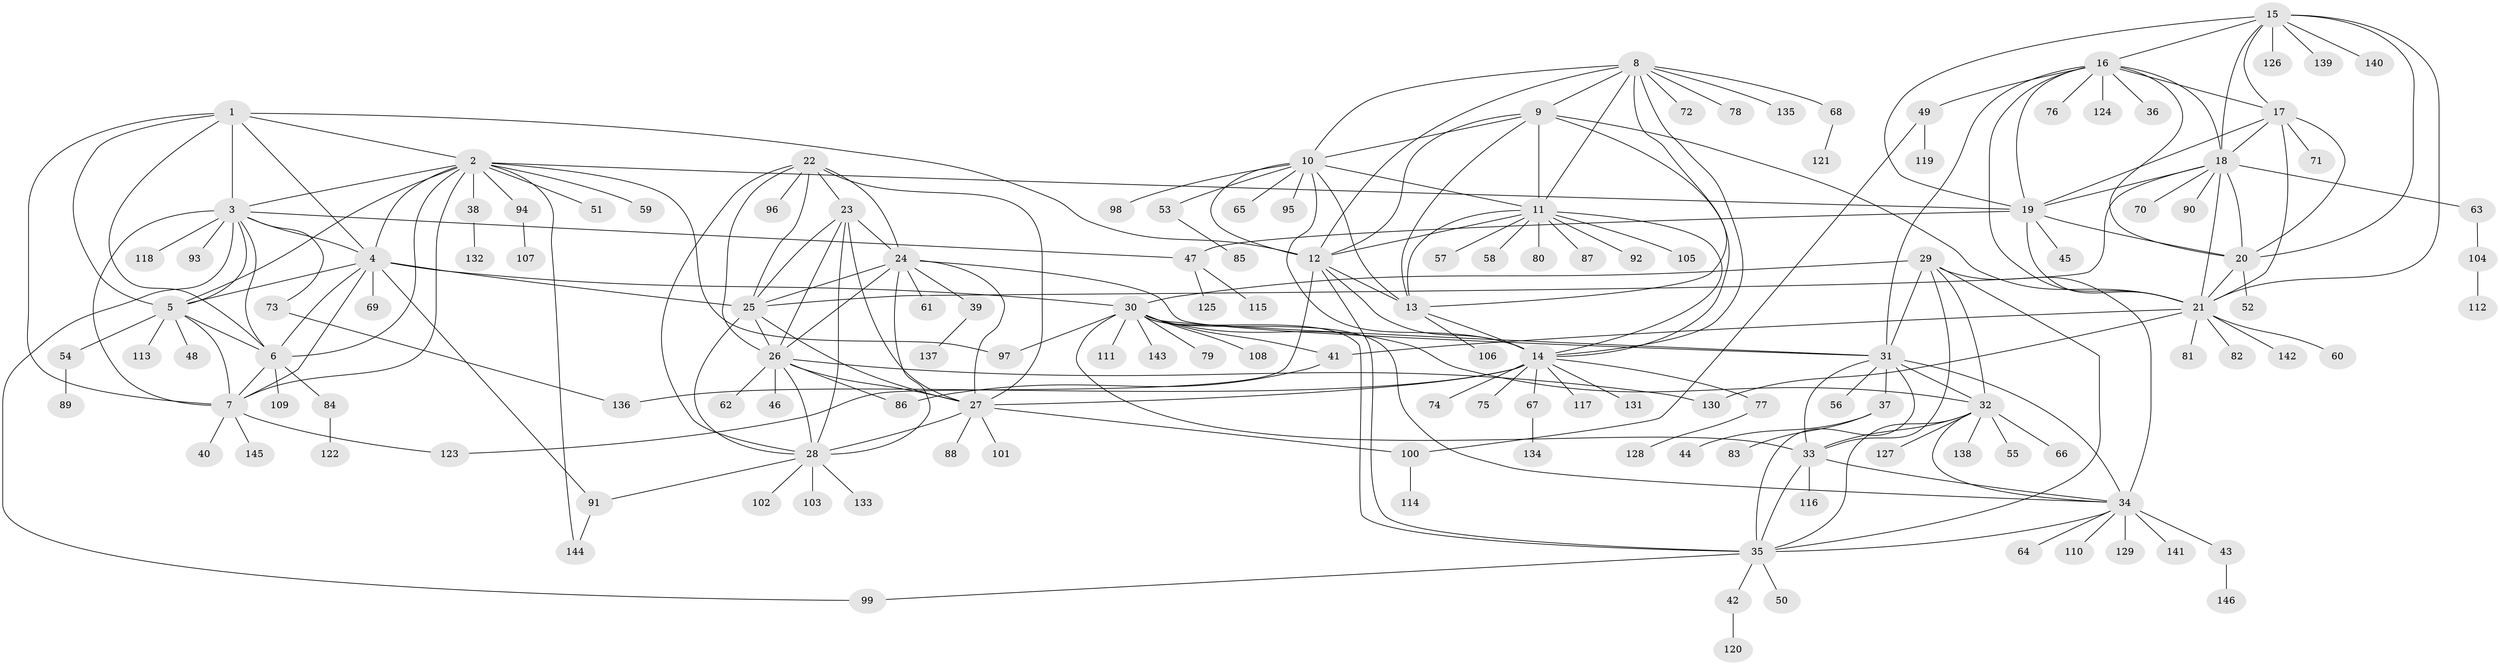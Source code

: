 // coarse degree distribution, {9: 0.017699115044247787, 12: 0.035398230088495575, 14: 0.017699115044247787, 7: 0.017699115044247787, 8: 0.07079646017699115, 4: 0.008849557522123894, 11: 0.017699115044247787, 6: 0.008849557522123894, 5: 0.017699115044247787, 10: 0.008849557522123894, 2: 0.07079646017699115, 1: 0.672566371681416, 3: 0.035398230088495575}
// Generated by graph-tools (version 1.1) at 2025/42/03/06/25 10:42:12]
// undirected, 146 vertices, 237 edges
graph export_dot {
graph [start="1"]
  node [color=gray90,style=filled];
  1;
  2;
  3;
  4;
  5;
  6;
  7;
  8;
  9;
  10;
  11;
  12;
  13;
  14;
  15;
  16;
  17;
  18;
  19;
  20;
  21;
  22;
  23;
  24;
  25;
  26;
  27;
  28;
  29;
  30;
  31;
  32;
  33;
  34;
  35;
  36;
  37;
  38;
  39;
  40;
  41;
  42;
  43;
  44;
  45;
  46;
  47;
  48;
  49;
  50;
  51;
  52;
  53;
  54;
  55;
  56;
  57;
  58;
  59;
  60;
  61;
  62;
  63;
  64;
  65;
  66;
  67;
  68;
  69;
  70;
  71;
  72;
  73;
  74;
  75;
  76;
  77;
  78;
  79;
  80;
  81;
  82;
  83;
  84;
  85;
  86;
  87;
  88;
  89;
  90;
  91;
  92;
  93;
  94;
  95;
  96;
  97;
  98;
  99;
  100;
  101;
  102;
  103;
  104;
  105;
  106;
  107;
  108;
  109;
  110;
  111;
  112;
  113;
  114;
  115;
  116;
  117;
  118;
  119;
  120;
  121;
  122;
  123;
  124;
  125;
  126;
  127;
  128;
  129;
  130;
  131;
  132;
  133;
  134;
  135;
  136;
  137;
  138;
  139;
  140;
  141;
  142;
  143;
  144;
  145;
  146;
  1 -- 2;
  1 -- 3;
  1 -- 4;
  1 -- 5;
  1 -- 6;
  1 -- 7;
  1 -- 12;
  2 -- 3;
  2 -- 4;
  2 -- 5;
  2 -- 6;
  2 -- 7;
  2 -- 19;
  2 -- 38;
  2 -- 51;
  2 -- 59;
  2 -- 94;
  2 -- 97;
  2 -- 144;
  3 -- 4;
  3 -- 5;
  3 -- 6;
  3 -- 7;
  3 -- 47;
  3 -- 73;
  3 -- 93;
  3 -- 99;
  3 -- 118;
  4 -- 5;
  4 -- 6;
  4 -- 7;
  4 -- 25;
  4 -- 30;
  4 -- 69;
  4 -- 91;
  5 -- 6;
  5 -- 7;
  5 -- 48;
  5 -- 54;
  5 -- 113;
  6 -- 7;
  6 -- 84;
  6 -- 109;
  7 -- 40;
  7 -- 123;
  7 -- 145;
  8 -- 9;
  8 -- 10;
  8 -- 11;
  8 -- 12;
  8 -- 13;
  8 -- 14;
  8 -- 68;
  8 -- 72;
  8 -- 78;
  8 -- 135;
  9 -- 10;
  9 -- 11;
  9 -- 12;
  9 -- 13;
  9 -- 14;
  9 -- 21;
  10 -- 11;
  10 -- 12;
  10 -- 13;
  10 -- 14;
  10 -- 53;
  10 -- 65;
  10 -- 95;
  10 -- 98;
  11 -- 12;
  11 -- 13;
  11 -- 14;
  11 -- 57;
  11 -- 58;
  11 -- 80;
  11 -- 87;
  11 -- 92;
  11 -- 105;
  12 -- 13;
  12 -- 14;
  12 -- 35;
  12 -- 123;
  13 -- 14;
  13 -- 106;
  14 -- 27;
  14 -- 67;
  14 -- 74;
  14 -- 75;
  14 -- 77;
  14 -- 117;
  14 -- 131;
  14 -- 136;
  15 -- 16;
  15 -- 17;
  15 -- 18;
  15 -- 19;
  15 -- 20;
  15 -- 21;
  15 -- 126;
  15 -- 139;
  15 -- 140;
  16 -- 17;
  16 -- 18;
  16 -- 19;
  16 -- 20;
  16 -- 21;
  16 -- 31;
  16 -- 36;
  16 -- 49;
  16 -- 76;
  16 -- 124;
  17 -- 18;
  17 -- 19;
  17 -- 20;
  17 -- 21;
  17 -- 71;
  18 -- 19;
  18 -- 20;
  18 -- 21;
  18 -- 25;
  18 -- 63;
  18 -- 70;
  18 -- 90;
  19 -- 20;
  19 -- 21;
  19 -- 45;
  19 -- 47;
  20 -- 21;
  20 -- 52;
  21 -- 41;
  21 -- 60;
  21 -- 81;
  21 -- 82;
  21 -- 130;
  21 -- 142;
  22 -- 23;
  22 -- 24;
  22 -- 25;
  22 -- 26;
  22 -- 27;
  22 -- 28;
  22 -- 96;
  23 -- 24;
  23 -- 25;
  23 -- 26;
  23 -- 27;
  23 -- 28;
  24 -- 25;
  24 -- 26;
  24 -- 27;
  24 -- 28;
  24 -- 31;
  24 -- 39;
  24 -- 61;
  25 -- 26;
  25 -- 27;
  25 -- 28;
  26 -- 27;
  26 -- 28;
  26 -- 46;
  26 -- 62;
  26 -- 86;
  26 -- 130;
  27 -- 28;
  27 -- 88;
  27 -- 100;
  27 -- 101;
  28 -- 91;
  28 -- 102;
  28 -- 103;
  28 -- 133;
  29 -- 30;
  29 -- 31;
  29 -- 32;
  29 -- 33;
  29 -- 34;
  29 -- 35;
  30 -- 31;
  30 -- 32;
  30 -- 33;
  30 -- 34;
  30 -- 35;
  30 -- 41;
  30 -- 79;
  30 -- 97;
  30 -- 108;
  30 -- 111;
  30 -- 143;
  31 -- 32;
  31 -- 33;
  31 -- 34;
  31 -- 35;
  31 -- 37;
  31 -- 56;
  32 -- 33;
  32 -- 34;
  32 -- 35;
  32 -- 55;
  32 -- 66;
  32 -- 127;
  32 -- 138;
  33 -- 34;
  33 -- 35;
  33 -- 116;
  34 -- 35;
  34 -- 43;
  34 -- 64;
  34 -- 110;
  34 -- 129;
  34 -- 141;
  35 -- 42;
  35 -- 50;
  35 -- 99;
  37 -- 44;
  37 -- 83;
  38 -- 132;
  39 -- 137;
  41 -- 86;
  42 -- 120;
  43 -- 146;
  47 -- 115;
  47 -- 125;
  49 -- 100;
  49 -- 119;
  53 -- 85;
  54 -- 89;
  63 -- 104;
  67 -- 134;
  68 -- 121;
  73 -- 136;
  77 -- 128;
  84 -- 122;
  91 -- 144;
  94 -- 107;
  100 -- 114;
  104 -- 112;
}
